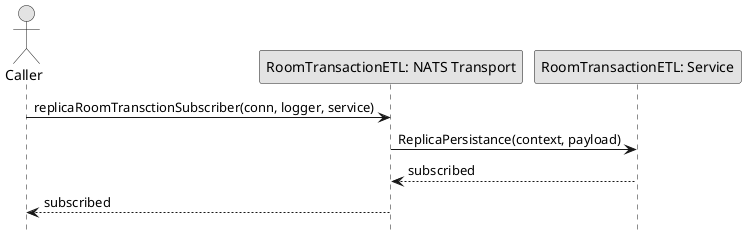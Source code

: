 @startuml SubscribeRTCreated

skinparam ConditionStyle hline
skinparam Monochrome true
skinparam Shadowing false
hide footbox

actor Caller
participant "RoomTransactionETL: NATS Transport" as RoomTransactionETLNATSTransport
participant "RoomTransactionETL: Service" as RoomTransactionETLService

Caller->RoomTransactionETLNATSTransport: replicaRoomTransctionSubscriber(conn, logger, service)
RoomTransactionETLNATSTransport->RoomTransactionETLService: ReplicaPersistance(context, payload)
RoomTransactionETLService-->RoomTransactionETLNATSTransport: subscribed
RoomTransactionETLNATSTransport-->Caller: subscribed

@enduml